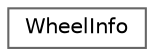 digraph "类继承关系图"
{
 // INTERACTIVE_SVG=YES
 // LATEX_PDF_SIZE
  bgcolor="transparent";
  edge [fontname=Helvetica,fontsize=10,labelfontname=Helvetica,labelfontsize=10];
  node [fontname=Helvetica,fontsize=10,shape=box,height=0.2,width=0.4];
  rankdir="LR";
  Node0 [id="Node000000",label="WheelInfo",height=0.2,width=0.4,color="grey40", fillcolor="white", style="filled",URL="$d0/d48/structWheelInfo.html",tooltip=" "];
}
